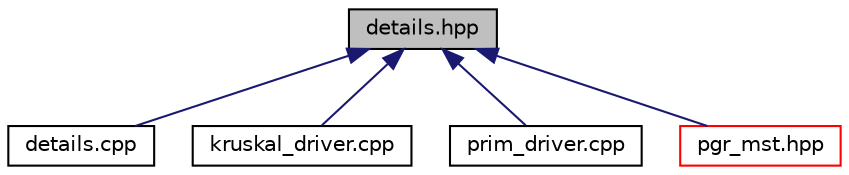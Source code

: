 digraph "details.hpp"
{
  edge [fontname="Helvetica",fontsize="10",labelfontname="Helvetica",labelfontsize="10"];
  node [fontname="Helvetica",fontsize="10",shape=record];
  Node4 [label="details.hpp",height=0.2,width=0.4,color="black", fillcolor="grey75", style="filled", fontcolor="black"];
  Node4 -> Node5 [dir="back",color="midnightblue",fontsize="10",style="solid",fontname="Helvetica"];
  Node5 [label="details.cpp",height=0.2,width=0.4,color="black", fillcolor="white", style="filled",URL="$details_8cpp.html"];
  Node4 -> Node6 [dir="back",color="midnightblue",fontsize="10",style="solid",fontname="Helvetica"];
  Node6 [label="kruskal_driver.cpp",height=0.2,width=0.4,color="black", fillcolor="white", style="filled",URL="$kruskal__driver_8cpp.html"];
  Node4 -> Node7 [dir="back",color="midnightblue",fontsize="10",style="solid",fontname="Helvetica"];
  Node7 [label="prim_driver.cpp",height=0.2,width=0.4,color="black", fillcolor="white", style="filled",URL="$prim__driver_8cpp.html"];
  Node4 -> Node8 [dir="back",color="midnightblue",fontsize="10",style="solid",fontname="Helvetica"];
  Node8 [label="pgr_mst.hpp",height=0.2,width=0.4,color="red", fillcolor="white", style="filled",URL="$pgr__mst_8hpp.html"];
}
